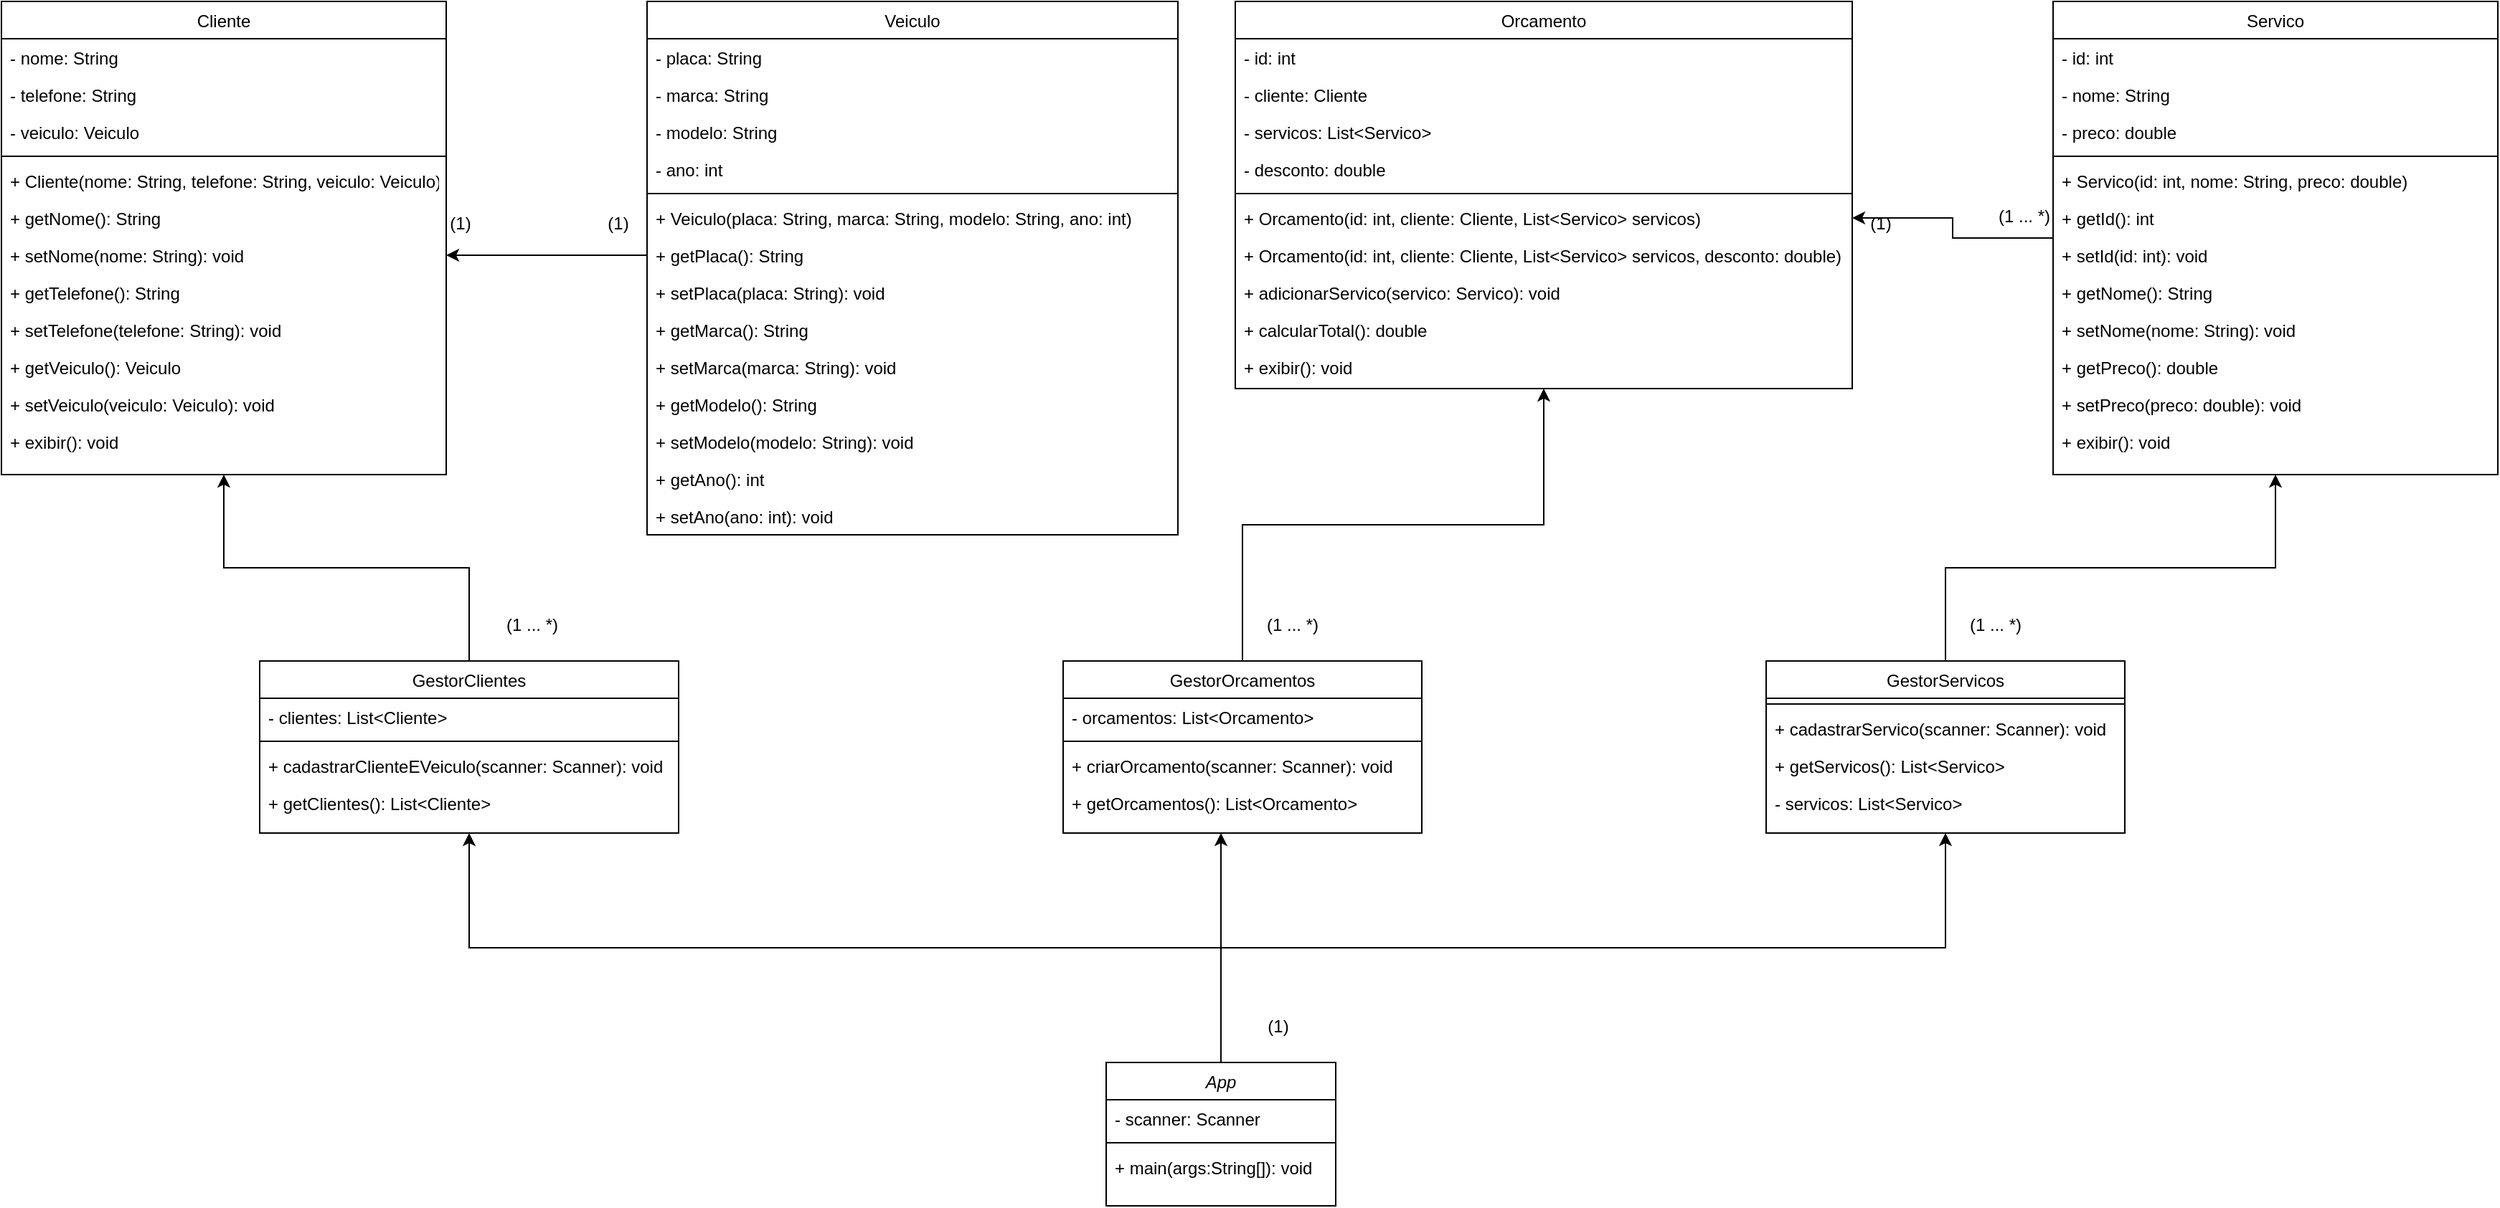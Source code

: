 <mxfile>
    <diagram id="C5RBs43oDa-KdzZeNtuy" name="Page-1">
        <mxGraphModel dx="1265" dy="585" grid="1" gridSize="10" guides="1" tooltips="1" connect="1" arrows="1" fold="1" page="1" pageScale="1" pageWidth="827" pageHeight="1169" math="0" shadow="0">
            <root>
                <mxCell id="WIyWlLk6GJQsqaUBKTNV-0"/>
                <mxCell id="WIyWlLk6GJQsqaUBKTNV-1" parent="WIyWlLk6GJQsqaUBKTNV-0"/>
                <mxCell id="cqpIUV8f8pguURsOPrTM-83" style="edgeStyle=orthogonalEdgeStyle;rounded=0;orthogonalLoop=1;jettySize=auto;html=1;" parent="WIyWlLk6GJQsqaUBKTNV-1" source="zkfFHV4jXpPFQw0GAbJ--0" edge="1">
                    <mxGeometry relative="1" as="geometry">
                        <mxPoint x="40" y="610" as="targetPoint"/>
                    </mxGeometry>
                </mxCell>
                <mxCell id="cqpIUV8f8pguURsOPrTM-84" style="edgeStyle=orthogonalEdgeStyle;rounded=0;orthogonalLoop=1;jettySize=auto;html=1;exitX=0.5;exitY=0;exitDx=0;exitDy=0;entryX=0.5;entryY=1;entryDx=0;entryDy=0;" parent="WIyWlLk6GJQsqaUBKTNV-1" source="zkfFHV4jXpPFQw0GAbJ--0" target="cqpIUV8f8pguURsOPrTM-0" edge="1">
                    <mxGeometry relative="1" as="geometry"/>
                </mxCell>
                <mxCell id="cqpIUV8f8pguURsOPrTM-85" style="edgeStyle=orthogonalEdgeStyle;rounded=0;orthogonalLoop=1;jettySize=auto;html=1;exitX=0.5;exitY=0;exitDx=0;exitDy=0;entryX=0.5;entryY=1;entryDx=0;entryDy=0;" parent="WIyWlLk6GJQsqaUBKTNV-1" source="zkfFHV4jXpPFQw0GAbJ--0" target="zkfFHV4jXpPFQw0GAbJ--17" edge="1">
                    <mxGeometry relative="1" as="geometry"/>
                </mxCell>
                <mxCell id="zkfFHV4jXpPFQw0GAbJ--0" value="App" style="swimlane;fontStyle=2;align=center;verticalAlign=top;childLayout=stackLayout;horizontal=1;startSize=26;horizontalStack=0;resizeParent=1;resizeLast=0;collapsible=1;marginBottom=0;rounded=0;shadow=0;strokeWidth=1;" parent="WIyWlLk6GJQsqaUBKTNV-1" vertex="1">
                    <mxGeometry x="-40" y="770" width="160" height="100" as="geometry">
                        <mxRectangle x="220" y="120" width="160" height="26" as="alternateBounds"/>
                    </mxGeometry>
                </mxCell>
                <mxCell id="zkfFHV4jXpPFQw0GAbJ--1" value="- scanner: Scanner" style="text;align=left;verticalAlign=top;spacingLeft=4;spacingRight=4;overflow=hidden;rotatable=0;points=[[0,0.5],[1,0.5]];portConstraint=eastwest;" parent="zkfFHV4jXpPFQw0GAbJ--0" vertex="1">
                    <mxGeometry y="26" width="160" height="26" as="geometry"/>
                </mxCell>
                <mxCell id="zkfFHV4jXpPFQw0GAbJ--4" value="" style="line;html=1;strokeWidth=1;align=left;verticalAlign=middle;spacingTop=-1;spacingLeft=3;spacingRight=3;rotatable=0;labelPosition=right;points=[];portConstraint=eastwest;" parent="zkfFHV4jXpPFQw0GAbJ--0" vertex="1">
                    <mxGeometry y="52" width="160" height="8" as="geometry"/>
                </mxCell>
                <mxCell id="zkfFHV4jXpPFQw0GAbJ--5" value="+ main(args:String[]): void" style="text;align=left;verticalAlign=top;spacingLeft=4;spacingRight=4;overflow=hidden;rotatable=0;points=[[0,0.5],[1,0.5]];portConstraint=eastwest;" parent="zkfFHV4jXpPFQw0GAbJ--0" vertex="1">
                    <mxGeometry y="60" width="160" height="26" as="geometry"/>
                </mxCell>
                <mxCell id="zkfFHV4jXpPFQw0GAbJ--6" value="Cliente      " style="swimlane;fontStyle=0;align=center;verticalAlign=top;childLayout=stackLayout;horizontal=1;startSize=26;horizontalStack=0;resizeParent=1;resizeLast=0;collapsible=1;marginBottom=0;rounded=0;shadow=0;strokeWidth=1;" parent="WIyWlLk6GJQsqaUBKTNV-1" vertex="1">
                    <mxGeometry x="-810" y="30" width="310" height="330" as="geometry">
                        <mxRectangle x="130" y="380" width="160" height="26" as="alternateBounds"/>
                    </mxGeometry>
                </mxCell>
                <mxCell id="zkfFHV4jXpPFQw0GAbJ--7" value=" - nome: String " style="text;align=left;verticalAlign=top;spacingLeft=4;spacingRight=4;overflow=hidden;rotatable=0;points=[[0,0.5],[1,0.5]];portConstraint=eastwest;" parent="zkfFHV4jXpPFQw0GAbJ--6" vertex="1">
                    <mxGeometry y="26" width="310" height="26" as="geometry"/>
                </mxCell>
                <mxCell id="zkfFHV4jXpPFQw0GAbJ--8" value=" - telefone: String" style="text;align=left;verticalAlign=top;spacingLeft=4;spacingRight=4;overflow=hidden;rotatable=0;points=[[0,0.5],[1,0.5]];portConstraint=eastwest;rounded=0;shadow=0;html=0;" parent="zkfFHV4jXpPFQw0GAbJ--6" vertex="1">
                    <mxGeometry y="52" width="310" height="26" as="geometry"/>
                </mxCell>
                <mxCell id="zkfFHV4jXpPFQw0GAbJ--10" value="- veiculo: Veiculo" style="text;align=left;verticalAlign=top;spacingLeft=4;spacingRight=4;overflow=hidden;rotatable=0;points=[[0,0.5],[1,0.5]];portConstraint=eastwest;fontStyle=0" parent="zkfFHV4jXpPFQw0GAbJ--6" vertex="1">
                    <mxGeometry y="78" width="310" height="26" as="geometry"/>
                </mxCell>
                <mxCell id="zkfFHV4jXpPFQw0GAbJ--9" value="" style="line;html=1;strokeWidth=1;align=left;verticalAlign=middle;spacingTop=-1;spacingLeft=3;spacingRight=3;rotatable=0;labelPosition=right;points=[];portConstraint=eastwest;" parent="zkfFHV4jXpPFQw0GAbJ--6" vertex="1">
                    <mxGeometry y="104" width="310" height="8" as="geometry"/>
                </mxCell>
                <mxCell id="zkfFHV4jXpPFQw0GAbJ--11" value="+ Cliente(nome: String, telefone: String, veiculo: Veiculo)" style="text;align=left;verticalAlign=top;spacingLeft=4;spacingRight=4;overflow=hidden;rotatable=0;points=[[0,0.5],[1,0.5]];portConstraint=eastwest;" parent="zkfFHV4jXpPFQw0GAbJ--6" vertex="1">
                    <mxGeometry y="112" width="310" height="26" as="geometry"/>
                </mxCell>
                <mxCell id="cqpIUV8f8pguURsOPrTM-11" value="+ getNome(): String" style="text;align=left;verticalAlign=top;spacingLeft=4;spacingRight=4;overflow=hidden;rotatable=0;points=[[0,0.5],[1,0.5]];portConstraint=eastwest;" parent="zkfFHV4jXpPFQw0GAbJ--6" vertex="1">
                    <mxGeometry y="138" width="310" height="26" as="geometry"/>
                </mxCell>
                <mxCell id="cqpIUV8f8pguURsOPrTM-12" value="+ setNome(nome: String): void" style="text;align=left;verticalAlign=top;spacingLeft=4;spacingRight=4;overflow=hidden;rotatable=0;points=[[0,0.5],[1,0.5]];portConstraint=eastwest;" parent="zkfFHV4jXpPFQw0GAbJ--6" vertex="1">
                    <mxGeometry y="164" width="310" height="26" as="geometry"/>
                </mxCell>
                <mxCell id="cqpIUV8f8pguURsOPrTM-13" value=" + getTelefone(): String" style="text;align=left;verticalAlign=top;spacingLeft=4;spacingRight=4;overflow=hidden;rotatable=0;points=[[0,0.5],[1,0.5]];portConstraint=eastwest;" parent="zkfFHV4jXpPFQw0GAbJ--6" vertex="1">
                    <mxGeometry y="190" width="310" height="26" as="geometry"/>
                </mxCell>
                <mxCell id="cqpIUV8f8pguURsOPrTM-14" value=" + setTelefone(telefone: String): void" style="text;align=left;verticalAlign=top;spacingLeft=4;spacingRight=4;overflow=hidden;rotatable=0;points=[[0,0.5],[1,0.5]];portConstraint=eastwest;" parent="zkfFHV4jXpPFQw0GAbJ--6" vertex="1">
                    <mxGeometry y="216" width="310" height="26" as="geometry"/>
                </mxCell>
                <mxCell id="cqpIUV8f8pguURsOPrTM-15" value=" + getVeiculo(): Veiculo" style="text;align=left;verticalAlign=top;spacingLeft=4;spacingRight=4;overflow=hidden;rotatable=0;points=[[0,0.5],[1,0.5]];portConstraint=eastwest;" parent="zkfFHV4jXpPFQw0GAbJ--6" vertex="1">
                    <mxGeometry y="242" width="310" height="26" as="geometry"/>
                </mxCell>
                <mxCell id="cqpIUV8f8pguURsOPrTM-16" value=" + setVeiculo(veiculo: Veiculo): void " style="text;align=left;verticalAlign=top;spacingLeft=4;spacingRight=4;overflow=hidden;rotatable=0;points=[[0,0.5],[1,0.5]];portConstraint=eastwest;" parent="zkfFHV4jXpPFQw0GAbJ--6" vertex="1">
                    <mxGeometry y="268" width="310" height="26" as="geometry"/>
                </mxCell>
                <mxCell id="cqpIUV8f8pguURsOPrTM-17" value=" + exibir(): void" style="text;align=left;verticalAlign=top;spacingLeft=4;spacingRight=4;overflow=hidden;rotatable=0;points=[[0,0.5],[1,0.5]];portConstraint=eastwest;" parent="zkfFHV4jXpPFQw0GAbJ--6" vertex="1">
                    <mxGeometry y="294" width="310" height="26" as="geometry"/>
                </mxCell>
                <mxCell id="cqpIUV8f8pguURsOPrTM-77" style="edgeStyle=orthogonalEdgeStyle;rounded=0;orthogonalLoop=1;jettySize=auto;html=1;exitX=0.5;exitY=0;exitDx=0;exitDy=0;entryX=0.5;entryY=1;entryDx=0;entryDy=0;" parent="WIyWlLk6GJQsqaUBKTNV-1" source="zkfFHV4jXpPFQw0GAbJ--17" target="zkfFHV4jXpPFQw0GAbJ--6" edge="1">
                    <mxGeometry relative="1" as="geometry"/>
                </mxCell>
                <mxCell id="zkfFHV4jXpPFQw0GAbJ--17" value="GestorClientes" style="swimlane;fontStyle=0;align=center;verticalAlign=top;childLayout=stackLayout;horizontal=1;startSize=26;horizontalStack=0;resizeParent=1;resizeLast=0;collapsible=1;marginBottom=0;rounded=0;shadow=0;strokeWidth=1;" parent="WIyWlLk6GJQsqaUBKTNV-1" vertex="1">
                    <mxGeometry x="-630" y="490" width="292" height="120" as="geometry">
                        <mxRectangle x="550" y="140" width="160" height="26" as="alternateBounds"/>
                    </mxGeometry>
                </mxCell>
                <mxCell id="zkfFHV4jXpPFQw0GAbJ--18" value="- clientes: List&lt;Cliente&gt;" style="text;align=left;verticalAlign=top;spacingLeft=4;spacingRight=4;overflow=hidden;rotatable=0;points=[[0,0.5],[1,0.5]];portConstraint=eastwest;" parent="zkfFHV4jXpPFQw0GAbJ--17" vertex="1">
                    <mxGeometry y="26" width="292" height="26" as="geometry"/>
                </mxCell>
                <mxCell id="zkfFHV4jXpPFQw0GAbJ--23" value="" style="line;html=1;strokeWidth=1;align=left;verticalAlign=middle;spacingTop=-1;spacingLeft=3;spacingRight=3;rotatable=0;labelPosition=right;points=[];portConstraint=eastwest;" parent="zkfFHV4jXpPFQw0GAbJ--17" vertex="1">
                    <mxGeometry y="52" width="292" height="8" as="geometry"/>
                </mxCell>
                <mxCell id="zkfFHV4jXpPFQw0GAbJ--24" value="+ cadastrarClienteEVeiculo(scanner: Scanner): void " style="text;align=left;verticalAlign=top;spacingLeft=4;spacingRight=4;overflow=hidden;rotatable=0;points=[[0,0.5],[1,0.5]];portConstraint=eastwest;" parent="zkfFHV4jXpPFQw0GAbJ--17" vertex="1">
                    <mxGeometry y="60" width="292" height="26" as="geometry"/>
                </mxCell>
                <mxCell id="zkfFHV4jXpPFQw0GAbJ--25" value="+ getClientes(): List&lt;Cliente&gt;" style="text;align=left;verticalAlign=top;spacingLeft=4;spacingRight=4;overflow=hidden;rotatable=0;points=[[0,0.5],[1,0.5]];portConstraint=eastwest;" parent="zkfFHV4jXpPFQw0GAbJ--17" vertex="1">
                    <mxGeometry y="86" width="292" height="26" as="geometry"/>
                </mxCell>
                <mxCell id="cqpIUV8f8pguURsOPrTM-79" style="edgeStyle=orthogonalEdgeStyle;rounded=0;orthogonalLoop=1;jettySize=auto;html=1;entryX=0.5;entryY=1;entryDx=0;entryDy=0;" parent="WIyWlLk6GJQsqaUBKTNV-1" source="cqpIUV8f8pguURsOPrTM-0" target="cqpIUV8f8pguURsOPrTM-34" edge="1">
                    <mxGeometry relative="1" as="geometry"/>
                </mxCell>
                <mxCell id="cqpIUV8f8pguURsOPrTM-0" value="GestorServicos    " style="swimlane;fontStyle=0;align=center;verticalAlign=top;childLayout=stackLayout;horizontal=1;startSize=26;horizontalStack=0;resizeParent=1;resizeLast=0;collapsible=1;marginBottom=0;rounded=0;shadow=0;strokeWidth=1;" parent="WIyWlLk6GJQsqaUBKTNV-1" vertex="1">
                    <mxGeometry x="420" y="490" width="250" height="120" as="geometry">
                        <mxRectangle x="550" y="140" width="160" height="26" as="alternateBounds"/>
                    </mxGeometry>
                </mxCell>
                <mxCell id="cqpIUV8f8pguURsOPrTM-2" value="" style="line;html=1;strokeWidth=1;align=left;verticalAlign=middle;spacingTop=-1;spacingLeft=3;spacingRight=3;rotatable=0;labelPosition=right;points=[];portConstraint=eastwest;" parent="cqpIUV8f8pguURsOPrTM-0" vertex="1">
                    <mxGeometry y="26" width="250" height="8" as="geometry"/>
                </mxCell>
                <mxCell id="cqpIUV8f8pguURsOPrTM-3" value="+ cadastrarServico(scanner: Scanner): void" style="text;align=left;verticalAlign=top;spacingLeft=4;spacingRight=4;overflow=hidden;rotatable=0;points=[[0,0.5],[1,0.5]];portConstraint=eastwest;" parent="cqpIUV8f8pguURsOPrTM-0" vertex="1">
                    <mxGeometry y="34" width="250" height="26" as="geometry"/>
                </mxCell>
                <mxCell id="cqpIUV8f8pguURsOPrTM-4" value="+ getServicos(): List&lt;Servico&gt;" style="text;align=left;verticalAlign=top;spacingLeft=4;spacingRight=4;overflow=hidden;rotatable=0;points=[[0,0.5],[1,0.5]];portConstraint=eastwest;" parent="cqpIUV8f8pguURsOPrTM-0" vertex="1">
                    <mxGeometry y="60" width="250" height="26" as="geometry"/>
                </mxCell>
                <mxCell id="cqpIUV8f8pguURsOPrTM-1" value=" - servicos: List&lt;Servico&gt;" style="text;align=left;verticalAlign=top;spacingLeft=4;spacingRight=4;overflow=hidden;rotatable=0;points=[[0,0.5],[1,0.5]];portConstraint=eastwest;" parent="cqpIUV8f8pguURsOPrTM-0" vertex="1">
                    <mxGeometry y="86" width="250" height="26" as="geometry"/>
                </mxCell>
                <mxCell id="cqpIUV8f8pguURsOPrTM-78" style="edgeStyle=orthogonalEdgeStyle;rounded=0;orthogonalLoop=1;jettySize=auto;html=1;entryX=0.5;entryY=1;entryDx=0;entryDy=0;" parent="WIyWlLk6GJQsqaUBKTNV-1" source="cqpIUV8f8pguURsOPrTM-5" target="cqpIUV8f8pguURsOPrTM-47" edge="1">
                    <mxGeometry relative="1" as="geometry"/>
                </mxCell>
                <mxCell id="cqpIUV8f8pguURsOPrTM-5" value="GestorOrcamentos      " style="swimlane;fontStyle=0;align=center;verticalAlign=top;childLayout=stackLayout;horizontal=1;startSize=26;horizontalStack=0;resizeParent=1;resizeLast=0;collapsible=1;marginBottom=0;rounded=0;shadow=0;strokeWidth=1;" parent="WIyWlLk6GJQsqaUBKTNV-1" vertex="1">
                    <mxGeometry x="-70" y="490" width="250" height="120" as="geometry">
                        <mxRectangle x="550" y="140" width="160" height="26" as="alternateBounds"/>
                    </mxGeometry>
                </mxCell>
                <mxCell id="cqpIUV8f8pguURsOPrTM-6" value="  - orcamentos: List&lt;Orcamento&gt;" style="text;align=left;verticalAlign=top;spacingLeft=4;spacingRight=4;overflow=hidden;rotatable=0;points=[[0,0.5],[1,0.5]];portConstraint=eastwest;" parent="cqpIUV8f8pguURsOPrTM-5" vertex="1">
                    <mxGeometry y="26" width="250" height="26" as="geometry"/>
                </mxCell>
                <mxCell id="cqpIUV8f8pguURsOPrTM-7" value="" style="line;html=1;strokeWidth=1;align=left;verticalAlign=middle;spacingTop=-1;spacingLeft=3;spacingRight=3;rotatable=0;labelPosition=right;points=[];portConstraint=eastwest;" parent="cqpIUV8f8pguURsOPrTM-5" vertex="1">
                    <mxGeometry y="52" width="250" height="8" as="geometry"/>
                </mxCell>
                <mxCell id="cqpIUV8f8pguURsOPrTM-8" value="+ criarOrcamento(scanner: Scanner): void" style="text;align=left;verticalAlign=top;spacingLeft=4;spacingRight=4;overflow=hidden;rotatable=0;points=[[0,0.5],[1,0.5]];portConstraint=eastwest;" parent="cqpIUV8f8pguURsOPrTM-5" vertex="1">
                    <mxGeometry y="60" width="250" height="26" as="geometry"/>
                </mxCell>
                <mxCell id="cqpIUV8f8pguURsOPrTM-9" value="+ getOrcamentos(): List&lt;Orcamento&gt;" style="text;align=left;verticalAlign=top;spacingLeft=4;spacingRight=4;overflow=hidden;rotatable=0;points=[[0,0.5],[1,0.5]];portConstraint=eastwest;" parent="cqpIUV8f8pguURsOPrTM-5" vertex="1">
                    <mxGeometry y="86" width="250" height="26" as="geometry"/>
                </mxCell>
                <mxCell id="cqpIUV8f8pguURsOPrTM-18" value="Veiculo            " style="swimlane;fontStyle=0;align=center;verticalAlign=top;childLayout=stackLayout;horizontal=1;startSize=26;horizontalStack=0;resizeParent=1;resizeLast=0;collapsible=1;marginBottom=0;rounded=0;shadow=0;strokeWidth=1;" parent="WIyWlLk6GJQsqaUBKTNV-1" vertex="1">
                    <mxGeometry x="-360" y="30" width="370" height="372" as="geometry">
                        <mxRectangle x="130" y="380" width="160" height="26" as="alternateBounds"/>
                    </mxGeometry>
                </mxCell>
                <mxCell id="cqpIUV8f8pguURsOPrTM-19" value=" - placa: String  " style="text;align=left;verticalAlign=top;spacingLeft=4;spacingRight=4;overflow=hidden;rotatable=0;points=[[0,0.5],[1,0.5]];portConstraint=eastwest;" parent="cqpIUV8f8pguURsOPrTM-18" vertex="1">
                    <mxGeometry y="26" width="370" height="26" as="geometry"/>
                </mxCell>
                <mxCell id="cqpIUV8f8pguURsOPrTM-20" value="  - marca: String " style="text;align=left;verticalAlign=top;spacingLeft=4;spacingRight=4;overflow=hidden;rotatable=0;points=[[0,0.5],[1,0.5]];portConstraint=eastwest;rounded=0;shadow=0;html=0;" parent="cqpIUV8f8pguURsOPrTM-18" vertex="1">
                    <mxGeometry y="52" width="370" height="26" as="geometry"/>
                </mxCell>
                <mxCell id="cqpIUV8f8pguURsOPrTM-21" value="- modelo: String" style="text;align=left;verticalAlign=top;spacingLeft=4;spacingRight=4;overflow=hidden;rotatable=0;points=[[0,0.5],[1,0.5]];portConstraint=eastwest;fontStyle=0" parent="cqpIUV8f8pguURsOPrTM-18" vertex="1">
                    <mxGeometry y="78" width="370" height="26" as="geometry"/>
                </mxCell>
                <mxCell id="cqpIUV8f8pguURsOPrTM-31" value=" - ano: int   " style="text;align=left;verticalAlign=top;spacingLeft=4;spacingRight=4;overflow=hidden;rotatable=0;points=[[0,0.5],[1,0.5]];portConstraint=eastwest;" parent="cqpIUV8f8pguURsOPrTM-18" vertex="1">
                    <mxGeometry y="104" width="370" height="26" as="geometry"/>
                </mxCell>
                <mxCell id="cqpIUV8f8pguURsOPrTM-22" value="" style="line;html=1;strokeWidth=1;align=left;verticalAlign=middle;spacingTop=-1;spacingLeft=3;spacingRight=3;rotatable=0;labelPosition=right;points=[];portConstraint=eastwest;" parent="cqpIUV8f8pguURsOPrTM-18" vertex="1">
                    <mxGeometry y="130" width="370" height="8" as="geometry"/>
                </mxCell>
                <mxCell id="cqpIUV8f8pguURsOPrTM-23" value="+ Veiculo(placa: String, marca: String, modelo: String, ano: int)" style="text;align=left;verticalAlign=top;spacingLeft=4;spacingRight=4;overflow=hidden;rotatable=0;points=[[0,0.5],[1,0.5]];portConstraint=eastwest;" parent="cqpIUV8f8pguURsOPrTM-18" vertex="1">
                    <mxGeometry y="138" width="370" height="26" as="geometry"/>
                </mxCell>
                <mxCell id="cqpIUV8f8pguURsOPrTM-24" value="+ getPlaca(): String" style="text;align=left;verticalAlign=top;spacingLeft=4;spacingRight=4;overflow=hidden;rotatable=0;points=[[0,0.5],[1,0.5]];portConstraint=eastwest;" parent="cqpIUV8f8pguURsOPrTM-18" vertex="1">
                    <mxGeometry y="164" width="370" height="26" as="geometry"/>
                </mxCell>
                <mxCell id="cqpIUV8f8pguURsOPrTM-25" value="+ setPlaca(placa: String): void" style="text;align=left;verticalAlign=top;spacingLeft=4;spacingRight=4;overflow=hidden;rotatable=0;points=[[0,0.5],[1,0.5]];portConstraint=eastwest;" parent="cqpIUV8f8pguURsOPrTM-18" vertex="1">
                    <mxGeometry y="190" width="370" height="26" as="geometry"/>
                </mxCell>
                <mxCell id="cqpIUV8f8pguURsOPrTM-26" value=" + getMarca(): String" style="text;align=left;verticalAlign=top;spacingLeft=4;spacingRight=4;overflow=hidden;rotatable=0;points=[[0,0.5],[1,0.5]];portConstraint=eastwest;" parent="cqpIUV8f8pguURsOPrTM-18" vertex="1">
                    <mxGeometry y="216" width="370" height="26" as="geometry"/>
                </mxCell>
                <mxCell id="cqpIUV8f8pguURsOPrTM-27" value=" + setMarca(marca: String): void" style="text;align=left;verticalAlign=top;spacingLeft=4;spacingRight=4;overflow=hidden;rotatable=0;points=[[0,0.5],[1,0.5]];portConstraint=eastwest;" parent="cqpIUV8f8pguURsOPrTM-18" vertex="1">
                    <mxGeometry y="242" width="370" height="26" as="geometry"/>
                </mxCell>
                <mxCell id="cqpIUV8f8pguURsOPrTM-28" value=" + getModelo(): String" style="text;align=left;verticalAlign=top;spacingLeft=4;spacingRight=4;overflow=hidden;rotatable=0;points=[[0,0.5],[1,0.5]];portConstraint=eastwest;" parent="cqpIUV8f8pguURsOPrTM-18" vertex="1">
                    <mxGeometry y="268" width="370" height="26" as="geometry"/>
                </mxCell>
                <mxCell id="cqpIUV8f8pguURsOPrTM-29" value=" + setModelo(modelo: String): void " style="text;align=left;verticalAlign=top;spacingLeft=4;spacingRight=4;overflow=hidden;rotatable=0;points=[[0,0.5],[1,0.5]];portConstraint=eastwest;" parent="cqpIUV8f8pguURsOPrTM-18" vertex="1">
                    <mxGeometry y="294" width="370" height="26" as="geometry"/>
                </mxCell>
                <mxCell id="cqpIUV8f8pguURsOPrTM-30" value=" + getAno(): int" style="text;align=left;verticalAlign=top;spacingLeft=4;spacingRight=4;overflow=hidden;rotatable=0;points=[[0,0.5],[1,0.5]];portConstraint=eastwest;" parent="cqpIUV8f8pguURsOPrTM-18" vertex="1">
                    <mxGeometry y="320" width="370" height="26" as="geometry"/>
                </mxCell>
                <mxCell id="cqpIUV8f8pguURsOPrTM-33" value=" + setAno(ano: int): void" style="text;align=left;verticalAlign=top;spacingLeft=4;spacingRight=4;overflow=hidden;rotatable=0;points=[[0,0.5],[1,0.5]];portConstraint=eastwest;" parent="cqpIUV8f8pguURsOPrTM-18" vertex="1">
                    <mxGeometry y="346" width="370" height="26" as="geometry"/>
                </mxCell>
                <mxCell id="cqpIUV8f8pguURsOPrTM-74" style="edgeStyle=orthogonalEdgeStyle;rounded=0;orthogonalLoop=1;jettySize=auto;html=1;entryX=1;entryY=0.5;entryDx=0;entryDy=0;" parent="WIyWlLk6GJQsqaUBKTNV-1" source="cqpIUV8f8pguURsOPrTM-34" target="cqpIUV8f8pguURsOPrTM-54" edge="1">
                    <mxGeometry relative="1" as="geometry"/>
                </mxCell>
                <mxCell id="cqpIUV8f8pguURsOPrTM-34" value="Servico            " style="swimlane;fontStyle=0;align=center;verticalAlign=top;childLayout=stackLayout;horizontal=1;startSize=26;horizontalStack=0;resizeParent=1;resizeLast=0;collapsible=1;marginBottom=0;rounded=0;shadow=0;strokeWidth=1;" parent="WIyWlLk6GJQsqaUBKTNV-1" vertex="1">
                    <mxGeometry x="620" y="30" width="310" height="330" as="geometry">
                        <mxRectangle x="130" y="380" width="160" height="26" as="alternateBounds"/>
                    </mxGeometry>
                </mxCell>
                <mxCell id="cqpIUV8f8pguURsOPrTM-35" value=" - id: int  " style="text;align=left;verticalAlign=top;spacingLeft=4;spacingRight=4;overflow=hidden;rotatable=0;points=[[0,0.5],[1,0.5]];portConstraint=eastwest;" parent="cqpIUV8f8pguURsOPrTM-34" vertex="1">
                    <mxGeometry y="26" width="310" height="26" as="geometry"/>
                </mxCell>
                <mxCell id="cqpIUV8f8pguURsOPrTM-36" value="- nome: String " style="text;align=left;verticalAlign=top;spacingLeft=4;spacingRight=4;overflow=hidden;rotatable=0;points=[[0,0.5],[1,0.5]];portConstraint=eastwest;rounded=0;shadow=0;html=0;" parent="cqpIUV8f8pguURsOPrTM-34" vertex="1">
                    <mxGeometry y="52" width="310" height="26" as="geometry"/>
                </mxCell>
                <mxCell id="cqpIUV8f8pguURsOPrTM-37" value=" - preco: double " style="text;align=left;verticalAlign=top;spacingLeft=4;spacingRight=4;overflow=hidden;rotatable=0;points=[[0,0.5],[1,0.5]];portConstraint=eastwest;fontStyle=0" parent="cqpIUV8f8pguURsOPrTM-34" vertex="1">
                    <mxGeometry y="78" width="310" height="26" as="geometry"/>
                </mxCell>
                <mxCell id="cqpIUV8f8pguURsOPrTM-38" value="" style="line;html=1;strokeWidth=1;align=left;verticalAlign=middle;spacingTop=-1;spacingLeft=3;spacingRight=3;rotatable=0;labelPosition=right;points=[];portConstraint=eastwest;" parent="cqpIUV8f8pguURsOPrTM-34" vertex="1">
                    <mxGeometry y="104" width="310" height="8" as="geometry"/>
                </mxCell>
                <mxCell id="cqpIUV8f8pguURsOPrTM-39" value="+ Servico(id: int, nome: String, preco: double)" style="text;align=left;verticalAlign=top;spacingLeft=4;spacingRight=4;overflow=hidden;rotatable=0;points=[[0,0.5],[1,0.5]];portConstraint=eastwest;" parent="cqpIUV8f8pguURsOPrTM-34" vertex="1">
                    <mxGeometry y="112" width="310" height="26" as="geometry"/>
                </mxCell>
                <mxCell id="cqpIUV8f8pguURsOPrTM-40" value=" + getId(): int " style="text;align=left;verticalAlign=top;spacingLeft=4;spacingRight=4;overflow=hidden;rotatable=0;points=[[0,0.5],[1,0.5]];portConstraint=eastwest;" parent="cqpIUV8f8pguURsOPrTM-34" vertex="1">
                    <mxGeometry y="138" width="310" height="26" as="geometry"/>
                </mxCell>
                <mxCell id="cqpIUV8f8pguURsOPrTM-41" value="+ setId(id: int): void" style="text;align=left;verticalAlign=top;spacingLeft=4;spacingRight=4;overflow=hidden;rotatable=0;points=[[0,0.5],[1,0.5]];portConstraint=eastwest;" parent="cqpIUV8f8pguURsOPrTM-34" vertex="1">
                    <mxGeometry y="164" width="310" height="26" as="geometry"/>
                </mxCell>
                <mxCell id="cqpIUV8f8pguURsOPrTM-42" value=" + getNome(): String" style="text;align=left;verticalAlign=top;spacingLeft=4;spacingRight=4;overflow=hidden;rotatable=0;points=[[0,0.5],[1,0.5]];portConstraint=eastwest;" parent="cqpIUV8f8pguURsOPrTM-34" vertex="1">
                    <mxGeometry y="190" width="310" height="26" as="geometry"/>
                </mxCell>
                <mxCell id="cqpIUV8f8pguURsOPrTM-43" value=" + setNome(nome: String): void" style="text;align=left;verticalAlign=top;spacingLeft=4;spacingRight=4;overflow=hidden;rotatable=0;points=[[0,0.5],[1,0.5]];portConstraint=eastwest;" parent="cqpIUV8f8pguURsOPrTM-34" vertex="1">
                    <mxGeometry y="216" width="310" height="26" as="geometry"/>
                </mxCell>
                <mxCell id="cqpIUV8f8pguURsOPrTM-44" value=" + getPreco(): double" style="text;align=left;verticalAlign=top;spacingLeft=4;spacingRight=4;overflow=hidden;rotatable=0;points=[[0,0.5],[1,0.5]];portConstraint=eastwest;" parent="cqpIUV8f8pguURsOPrTM-34" vertex="1">
                    <mxGeometry y="242" width="310" height="26" as="geometry"/>
                </mxCell>
                <mxCell id="cqpIUV8f8pguURsOPrTM-45" value=" + setPreco(preco: double): void " style="text;align=left;verticalAlign=top;spacingLeft=4;spacingRight=4;overflow=hidden;rotatable=0;points=[[0,0.5],[1,0.5]];portConstraint=eastwest;" parent="cqpIUV8f8pguURsOPrTM-34" vertex="1">
                    <mxGeometry y="268" width="310" height="26" as="geometry"/>
                </mxCell>
                <mxCell id="cqpIUV8f8pguURsOPrTM-46" value=" + exibir(): void" style="text;align=left;verticalAlign=top;spacingLeft=4;spacingRight=4;overflow=hidden;rotatable=0;points=[[0,0.5],[1,0.5]];portConstraint=eastwest;" parent="cqpIUV8f8pguURsOPrTM-34" vertex="1">
                    <mxGeometry y="294" width="310" height="26" as="geometry"/>
                </mxCell>
                <mxCell id="cqpIUV8f8pguURsOPrTM-47" value="Orcamento                 " style="swimlane;fontStyle=0;align=center;verticalAlign=top;childLayout=stackLayout;horizontal=1;startSize=26;horizontalStack=0;resizeParent=1;resizeLast=0;collapsible=1;marginBottom=0;rounded=0;shadow=0;strokeWidth=1;" parent="WIyWlLk6GJQsqaUBKTNV-1" vertex="1">
                    <mxGeometry x="50" y="30" width="430" height="270" as="geometry">
                        <mxRectangle x="130" y="380" width="160" height="26" as="alternateBounds"/>
                    </mxGeometry>
                </mxCell>
                <mxCell id="cqpIUV8f8pguURsOPrTM-48" value="  - id: int  " style="text;align=left;verticalAlign=top;spacingLeft=4;spacingRight=4;overflow=hidden;rotatable=0;points=[[0,0.5],[1,0.5]];portConstraint=eastwest;" parent="cqpIUV8f8pguURsOPrTM-47" vertex="1">
                    <mxGeometry y="26" width="430" height="26" as="geometry"/>
                </mxCell>
                <mxCell id="cqpIUV8f8pguURsOPrTM-49" value="   - cliente: Cliente " style="text;align=left;verticalAlign=top;spacingLeft=4;spacingRight=4;overflow=hidden;rotatable=0;points=[[0,0.5],[1,0.5]];portConstraint=eastwest;rounded=0;shadow=0;html=0;" parent="cqpIUV8f8pguURsOPrTM-47" vertex="1">
                    <mxGeometry y="52" width="430" height="26" as="geometry"/>
                </mxCell>
                <mxCell id="cqpIUV8f8pguURsOPrTM-50" value="- servicos: List&lt;Servico&gt;" style="text;align=left;verticalAlign=top;spacingLeft=4;spacingRight=4;overflow=hidden;rotatable=0;points=[[0,0.5],[1,0.5]];portConstraint=eastwest;fontStyle=0" parent="cqpIUV8f8pguURsOPrTM-47" vertex="1">
                    <mxGeometry y="78" width="430" height="26" as="geometry"/>
                </mxCell>
                <mxCell id="cqpIUV8f8pguURsOPrTM-51" value=" - desconto: double   " style="text;align=left;verticalAlign=top;spacingLeft=4;spacingRight=4;overflow=hidden;rotatable=0;points=[[0,0.5],[1,0.5]];portConstraint=eastwest;" parent="cqpIUV8f8pguURsOPrTM-47" vertex="1">
                    <mxGeometry y="104" width="430" height="26" as="geometry"/>
                </mxCell>
                <mxCell id="cqpIUV8f8pguURsOPrTM-52" value="" style="line;html=1;strokeWidth=1;align=left;verticalAlign=middle;spacingTop=-1;spacingLeft=3;spacingRight=3;rotatable=0;labelPosition=right;points=[];portConstraint=eastwest;" parent="cqpIUV8f8pguURsOPrTM-47" vertex="1">
                    <mxGeometry y="130" width="430" height="8" as="geometry"/>
                </mxCell>
                <mxCell id="cqpIUV8f8pguURsOPrTM-54" value="+ Orcamento(id: int, cliente: Cliente, List&lt;Servico&gt; servicos)" style="text;align=left;verticalAlign=top;spacingLeft=4;spacingRight=4;overflow=hidden;rotatable=0;points=[[0,0.5],[1,0.5]];portConstraint=eastwest;" parent="cqpIUV8f8pguURsOPrTM-47" vertex="1">
                    <mxGeometry y="138" width="430" height="26" as="geometry"/>
                </mxCell>
                <mxCell id="cqpIUV8f8pguURsOPrTM-55" value="+ Orcamento(id: int, cliente: Cliente, List&lt;Servico&gt; servicos, desconto: double)" style="text;align=left;verticalAlign=top;spacingLeft=4;spacingRight=4;overflow=hidden;rotatable=0;points=[[0,0.5],[1,0.5]];portConstraint=eastwest;" parent="cqpIUV8f8pguURsOPrTM-47" vertex="1">
                    <mxGeometry y="164" width="430" height="26" as="geometry"/>
                </mxCell>
                <mxCell id="cqpIUV8f8pguURsOPrTM-56" value=" + adicionarServico(servico: Servico): void " style="text;align=left;verticalAlign=top;spacingLeft=4;spacingRight=4;overflow=hidden;rotatable=0;points=[[0,0.5],[1,0.5]];portConstraint=eastwest;" parent="cqpIUV8f8pguURsOPrTM-47" vertex="1">
                    <mxGeometry y="190" width="430" height="26" as="geometry"/>
                </mxCell>
                <mxCell id="cqpIUV8f8pguURsOPrTM-57" value=" + calcularTotal(): double" style="text;align=left;verticalAlign=top;spacingLeft=4;spacingRight=4;overflow=hidden;rotatable=0;points=[[0,0.5],[1,0.5]];portConstraint=eastwest;" parent="cqpIUV8f8pguURsOPrTM-47" vertex="1">
                    <mxGeometry y="216" width="430" height="26" as="geometry"/>
                </mxCell>
                <mxCell id="cqpIUV8f8pguURsOPrTM-58" value=" + exibir(): void" style="text;align=left;verticalAlign=top;spacingLeft=4;spacingRight=4;overflow=hidden;rotatable=0;points=[[0,0.5],[1,0.5]];portConstraint=eastwest;" parent="cqpIUV8f8pguURsOPrTM-47" vertex="1">
                    <mxGeometry y="242" width="430" height="26" as="geometry"/>
                </mxCell>
                <mxCell id="cqpIUV8f8pguURsOPrTM-71" style="edgeStyle=orthogonalEdgeStyle;rounded=0;orthogonalLoop=1;jettySize=auto;html=1;exitX=0;exitY=0.5;exitDx=0;exitDy=0;" parent="WIyWlLk6GJQsqaUBKTNV-1" source="cqpIUV8f8pguURsOPrTM-24" target="cqpIUV8f8pguURsOPrTM-12" edge="1">
                    <mxGeometry relative="1" as="geometry"/>
                </mxCell>
                <mxCell id="cqpIUV8f8pguURsOPrTM-72" value="(1)" style="text;strokeColor=none;align=center;fillColor=none;html=1;verticalAlign=middle;whiteSpace=wrap;rounded=0;" parent="WIyWlLk6GJQsqaUBKTNV-1" vertex="1">
                    <mxGeometry x="-520" y="170" width="60" height="30" as="geometry"/>
                </mxCell>
                <mxCell id="cqpIUV8f8pguURsOPrTM-73" value="(1)" style="text;strokeColor=none;align=center;fillColor=none;html=1;verticalAlign=middle;whiteSpace=wrap;rounded=0;" parent="WIyWlLk6GJQsqaUBKTNV-1" vertex="1">
                    <mxGeometry x="-410" y="170" width="60" height="30" as="geometry"/>
                </mxCell>
                <mxCell id="cqpIUV8f8pguURsOPrTM-75" value="(1)" style="text;strokeColor=none;align=center;fillColor=none;html=1;verticalAlign=middle;whiteSpace=wrap;rounded=0;" parent="WIyWlLk6GJQsqaUBKTNV-1" vertex="1">
                    <mxGeometry x="470" y="170" width="60" height="30" as="geometry"/>
                </mxCell>
                <mxCell id="cqpIUV8f8pguURsOPrTM-76" value="(1 ... *)" style="text;strokeColor=none;align=center;fillColor=none;html=1;verticalAlign=middle;whiteSpace=wrap;rounded=0;" parent="WIyWlLk6GJQsqaUBKTNV-1" vertex="1">
                    <mxGeometry x="570" y="165" width="60" height="30" as="geometry"/>
                </mxCell>
                <mxCell id="cqpIUV8f8pguURsOPrTM-80" value="(1 ... *)" style="text;strokeColor=none;align=center;fillColor=none;html=1;verticalAlign=middle;whiteSpace=wrap;rounded=0;" parent="WIyWlLk6GJQsqaUBKTNV-1" vertex="1">
                    <mxGeometry x="-470" y="450" width="60" height="30" as="geometry"/>
                </mxCell>
                <mxCell id="cqpIUV8f8pguURsOPrTM-81" value="(1 ... *)" style="text;strokeColor=none;align=center;fillColor=none;html=1;verticalAlign=middle;whiteSpace=wrap;rounded=0;" parent="WIyWlLk6GJQsqaUBKTNV-1" vertex="1">
                    <mxGeometry x="60" y="450" width="60" height="30" as="geometry"/>
                </mxCell>
                <mxCell id="cqpIUV8f8pguURsOPrTM-82" value="(1 ... *)" style="text;strokeColor=none;align=center;fillColor=none;html=1;verticalAlign=middle;whiteSpace=wrap;rounded=0;" parent="WIyWlLk6GJQsqaUBKTNV-1" vertex="1">
                    <mxGeometry x="550" y="450" width="60" height="30" as="geometry"/>
                </mxCell>
                <mxCell id="cqpIUV8f8pguURsOPrTM-86" value="(1)" style="text;strokeColor=none;align=center;fillColor=none;html=1;verticalAlign=middle;whiteSpace=wrap;rounded=0;" parent="WIyWlLk6GJQsqaUBKTNV-1" vertex="1">
                    <mxGeometry x="50" y="730" width="60" height="30" as="geometry"/>
                </mxCell>
            </root>
        </mxGraphModel>
    </diagram>
</mxfile>